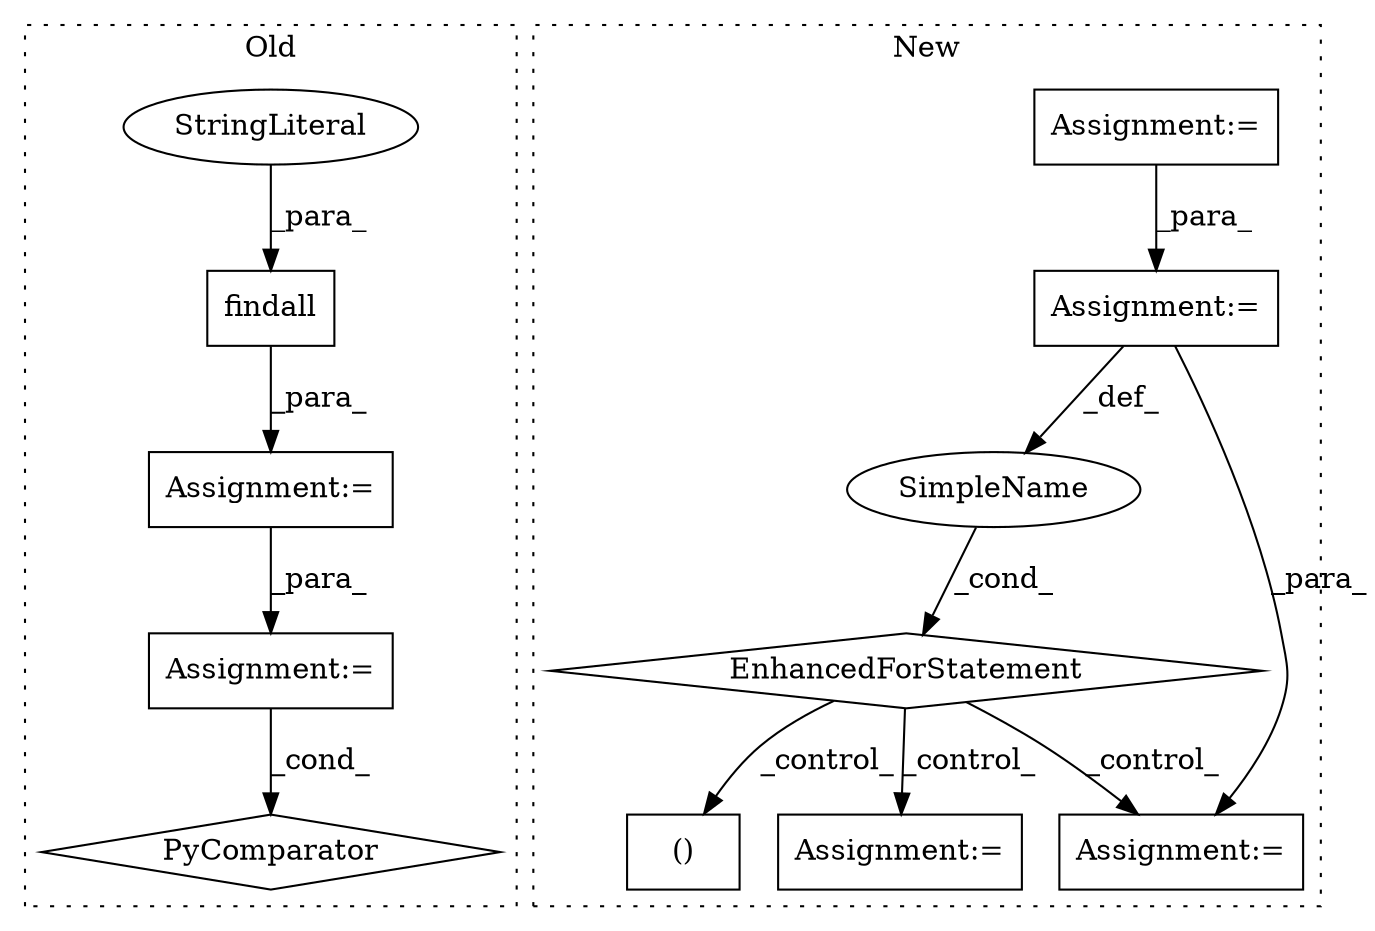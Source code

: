digraph G {
subgraph cluster0 {
1 [label="findall" a="32" s="10904,10959" l="8,1" shape="box"];
3 [label="Assignment:=" a="7" s="11075" l="23" shape="box"];
7 [label="StringLiteral" a="45" s="10912" l="25" shape="ellipse"];
8 [label="PyComparator" a="113" s="11075" l="23" shape="diamond"];
10 [label="Assignment:=" a="7" s="10900" l="1" shape="box"];
label = "Old";
style="dotted";
}
subgraph cluster1 {
2 [label="EnhancedForStatement" a="70" s="10952,11020" l="53,2" shape="diamond"];
4 [label="Assignment:=" a="7" s="10864" l="2" shape="box"];
5 [label="()" a="106" s="11135" l="15" shape="box"];
6 [label="SimpleName" a="42" s="11011" l="4" shape="ellipse"];
9 [label="Assignment:=" a="7" s="10952,11020" l="53,2" shape="box"];
11 [label="Assignment:=" a="7" s="11202" l="1" shape="box"];
12 [label="Assignment:=" a="7" s="11150" l="2" shape="box"];
label = "New";
style="dotted";
}
1 -> 10 [label="_para_"];
2 -> 12 [label="_control_"];
2 -> 5 [label="_control_"];
2 -> 11 [label="_control_"];
3 -> 8 [label="_cond_"];
4 -> 9 [label="_para_"];
6 -> 2 [label="_cond_"];
7 -> 1 [label="_para_"];
9 -> 12 [label="_para_"];
9 -> 6 [label="_def_"];
10 -> 3 [label="_para_"];
}